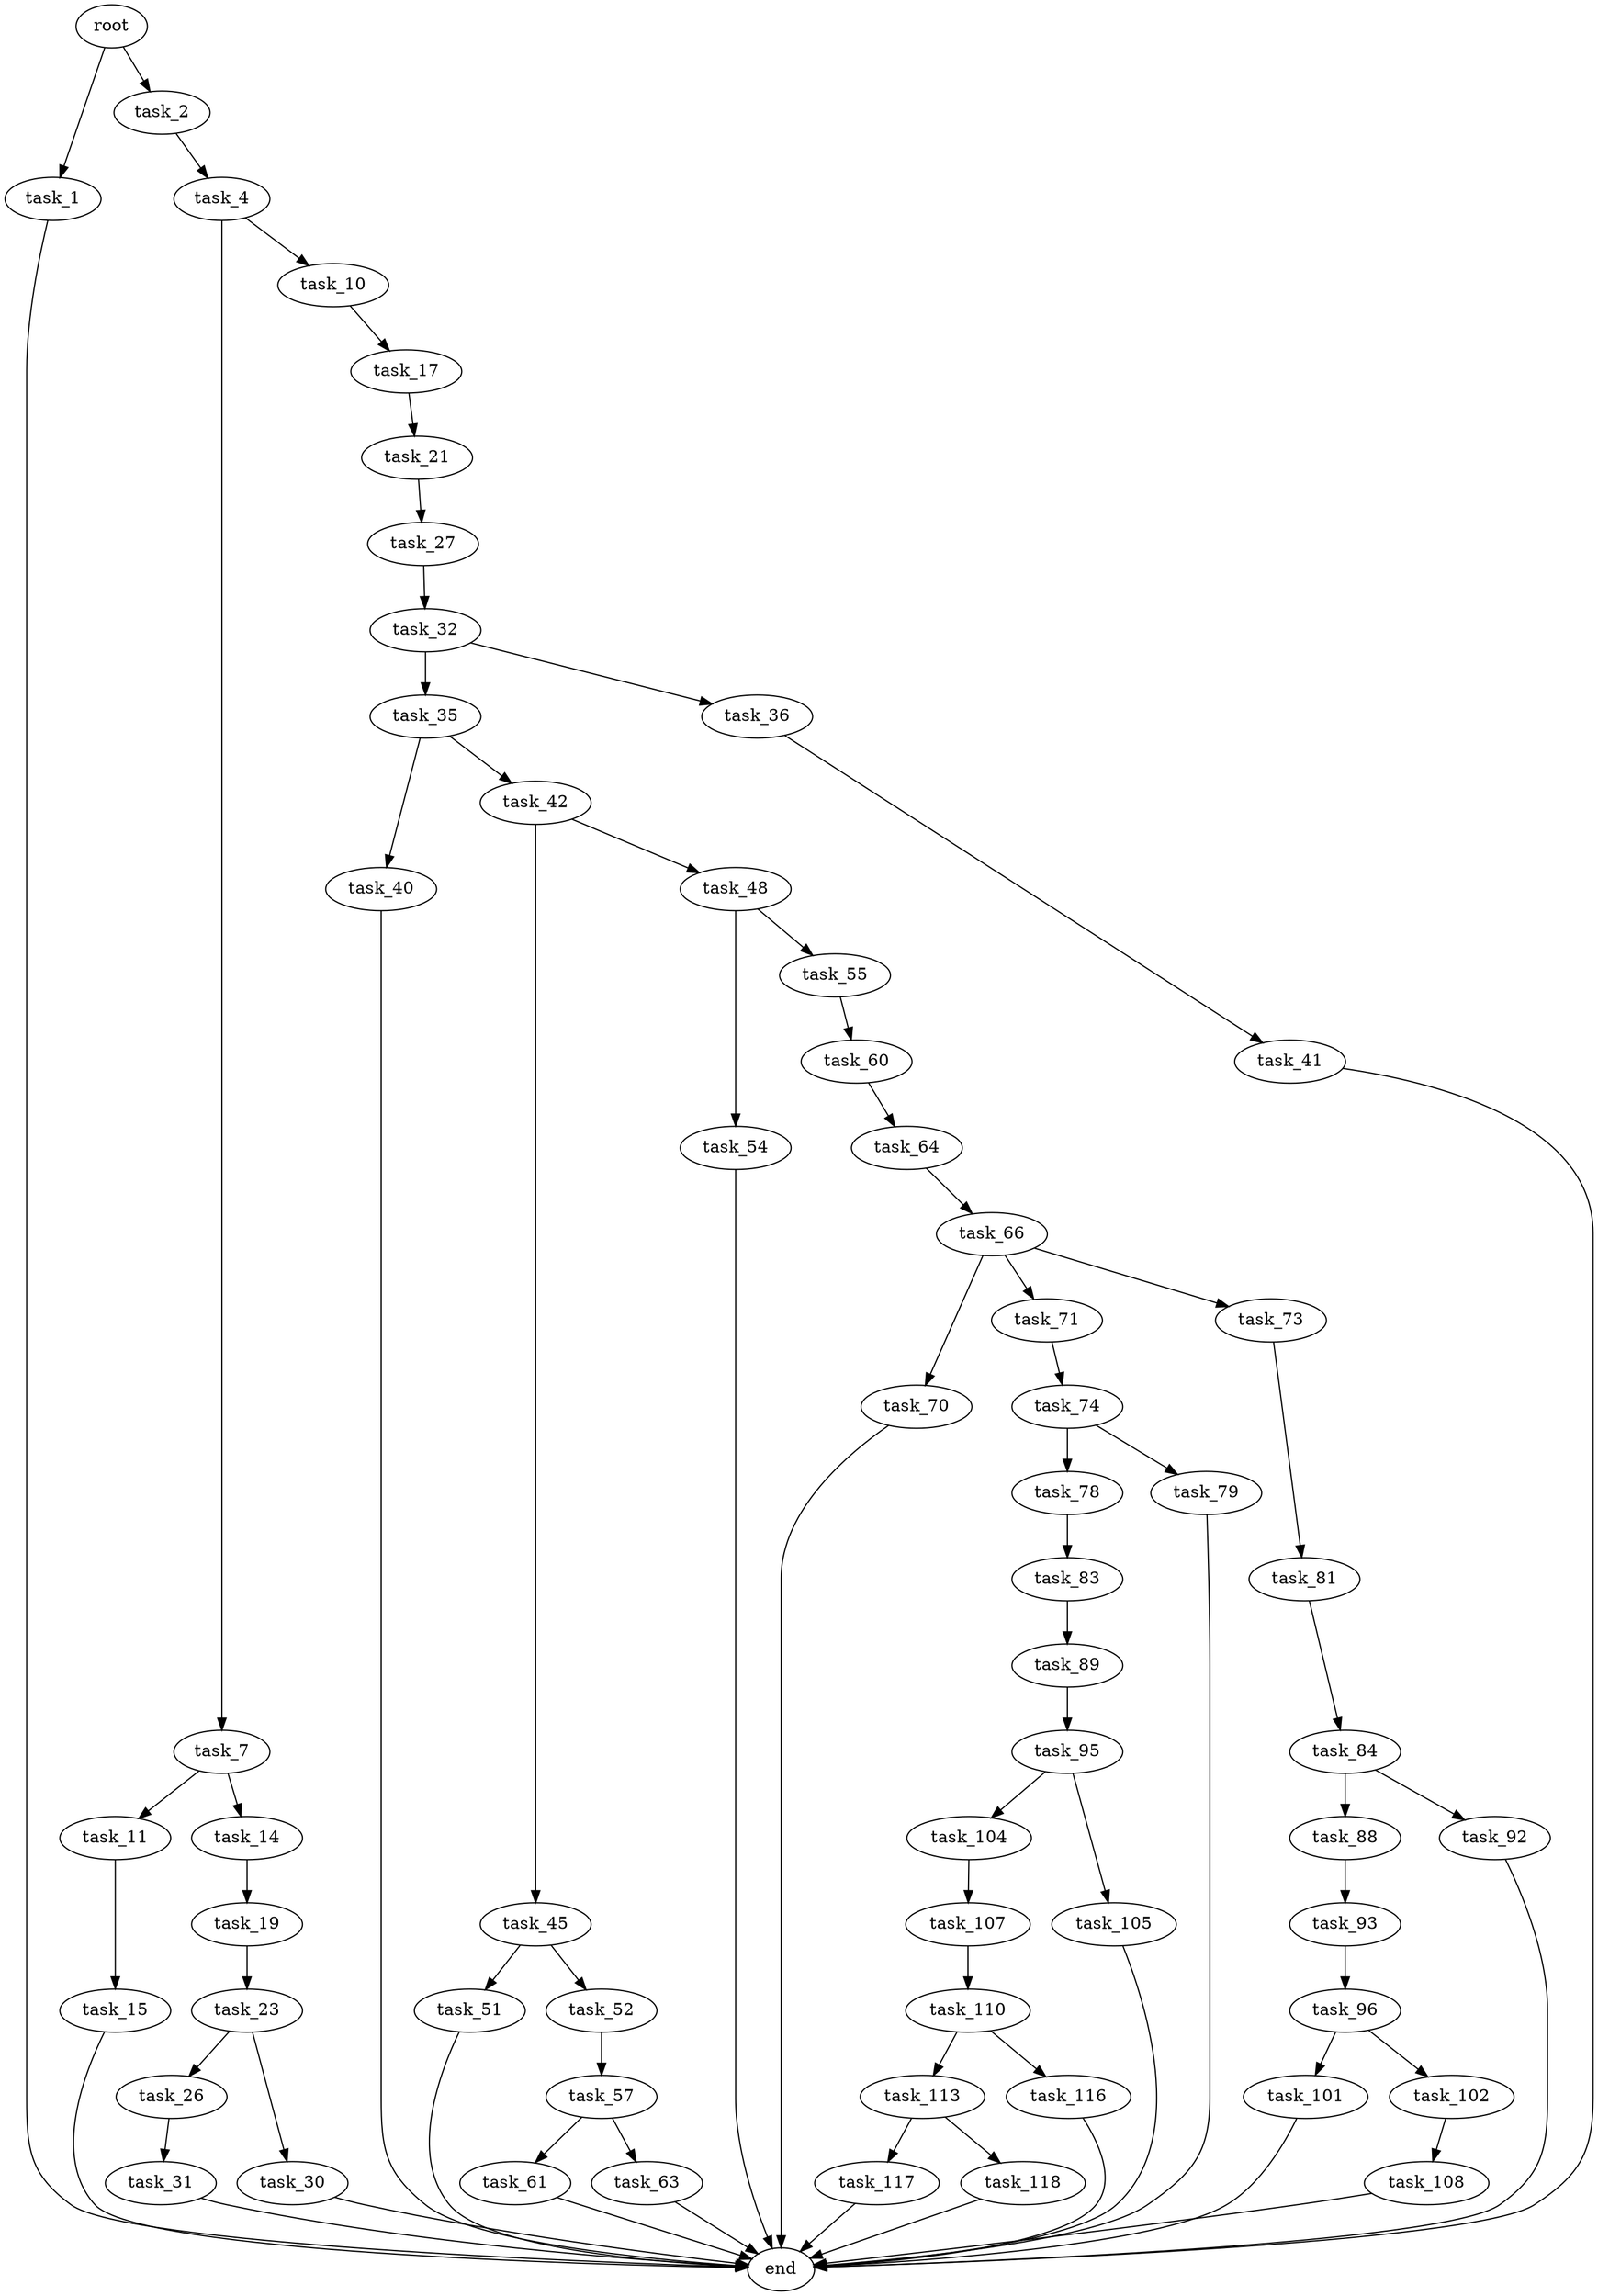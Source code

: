digraph G {
  root [size="0.000000"];
  task_1 [size="40874761486.000000"];
  task_2 [size="259884759953.000000"];
  task_4 [size="2760756230.000000"];
  task_7 [size="549755813888.000000"];
  task_10 [size="68719476736.000000"];
  task_11 [size="47841153564.000000"];
  task_14 [size="231928233984.000000"];
  task_15 [size="6719072176.000000"];
  task_17 [size="540478520291.000000"];
  task_19 [size="352060546809.000000"];
  task_21 [size="35681190076.000000"];
  task_23 [size="33606143898.000000"];
  task_26 [size="33152114664.000000"];
  task_27 [size="134217728000.000000"];
  task_30 [size="46853029856.000000"];
  task_31 [size="1144035743885.000000"];
  task_32 [size="68719476736.000000"];
  task_35 [size="29831948500.000000"];
  task_36 [size="417656762978.000000"];
  task_40 [size="732953803236.000000"];
  task_41 [size="2030924794.000000"];
  task_42 [size="1073741824000.000000"];
  task_45 [size="248453277802.000000"];
  task_48 [size="28991029248.000000"];
  task_51 [size="2451864361.000000"];
  task_52 [size="3731535699.000000"];
  task_54 [size="134217728000.000000"];
  task_55 [size="28991029248.000000"];
  task_57 [size="360812212551.000000"];
  task_60 [size="1103137853.000000"];
  task_61 [size="826985178404.000000"];
  task_63 [size="782757789696.000000"];
  task_64 [size="68719476736.000000"];
  task_66 [size="4626049990.000000"];
  task_70 [size="443290412270.000000"];
  task_71 [size="549755813888.000000"];
  task_73 [size="28991029248.000000"];
  task_74 [size="8500908714.000000"];
  task_78 [size="4170552612.000000"];
  task_79 [size="1349992034.000000"];
  task_81 [size="7483218416.000000"];
  task_83 [size="134217728000.000000"];
  task_84 [size="161765570771.000000"];
  task_88 [size="549058705349.000000"];
  task_89 [size="28991029248.000000"];
  task_92 [size="23526320318.000000"];
  task_93 [size="12309929975.000000"];
  task_95 [size="440711079.000000"];
  task_96 [size="368293445632.000000"];
  task_101 [size="8589934592.000000"];
  task_102 [size="450345630272.000000"];
  task_104 [size="328538813167.000000"];
  task_105 [size="197420707663.000000"];
  task_107 [size="1312810929.000000"];
  task_108 [size="62875591160.000000"];
  task_110 [size="3873178608.000000"];
  task_113 [size="492245549937.000000"];
  task_116 [size="134217728000.000000"];
  task_117 [size="231928233984.000000"];
  task_118 [size="1073741824000.000000"];
  end [size="0.000000"];

  root -> task_1 [size="1.000000"];
  root -> task_2 [size="1.000000"];
  task_1 -> end [size="1.000000"];
  task_2 -> task_4 [size="838860800.000000"];
  task_4 -> task_7 [size="75497472.000000"];
  task_4 -> task_10 [size="75497472.000000"];
  task_7 -> task_11 [size="536870912.000000"];
  task_7 -> task_14 [size="536870912.000000"];
  task_10 -> task_17 [size="134217728.000000"];
  task_11 -> task_15 [size="838860800.000000"];
  task_14 -> task_19 [size="301989888.000000"];
  task_15 -> end [size="1.000000"];
  task_17 -> task_21 [size="838860800.000000"];
  task_19 -> task_23 [size="679477248.000000"];
  task_21 -> task_27 [size="838860800.000000"];
  task_23 -> task_26 [size="838860800.000000"];
  task_23 -> task_30 [size="838860800.000000"];
  task_26 -> task_31 [size="33554432.000000"];
  task_27 -> task_32 [size="209715200.000000"];
  task_30 -> end [size="1.000000"];
  task_31 -> end [size="1.000000"];
  task_32 -> task_35 [size="134217728.000000"];
  task_32 -> task_36 [size="134217728.000000"];
  task_35 -> task_40 [size="536870912.000000"];
  task_35 -> task_42 [size="536870912.000000"];
  task_36 -> task_41 [size="838860800.000000"];
  task_40 -> end [size="1.000000"];
  task_41 -> end [size="1.000000"];
  task_42 -> task_45 [size="838860800.000000"];
  task_42 -> task_48 [size="838860800.000000"];
  task_45 -> task_51 [size="679477248.000000"];
  task_45 -> task_52 [size="679477248.000000"];
  task_48 -> task_54 [size="75497472.000000"];
  task_48 -> task_55 [size="75497472.000000"];
  task_51 -> end [size="1.000000"];
  task_52 -> task_57 [size="75497472.000000"];
  task_54 -> end [size="1.000000"];
  task_55 -> task_60 [size="75497472.000000"];
  task_57 -> task_61 [size="838860800.000000"];
  task_57 -> task_63 [size="838860800.000000"];
  task_60 -> task_64 [size="75497472.000000"];
  task_61 -> end [size="1.000000"];
  task_63 -> end [size="1.000000"];
  task_64 -> task_66 [size="134217728.000000"];
  task_66 -> task_70 [size="134217728.000000"];
  task_66 -> task_71 [size="134217728.000000"];
  task_66 -> task_73 [size="134217728.000000"];
  task_70 -> end [size="1.000000"];
  task_71 -> task_74 [size="536870912.000000"];
  task_73 -> task_81 [size="75497472.000000"];
  task_74 -> task_78 [size="134217728.000000"];
  task_74 -> task_79 [size="134217728.000000"];
  task_78 -> task_83 [size="301989888.000000"];
  task_79 -> end [size="1.000000"];
  task_81 -> task_84 [size="411041792.000000"];
  task_83 -> task_89 [size="209715200.000000"];
  task_84 -> task_88 [size="411041792.000000"];
  task_84 -> task_92 [size="411041792.000000"];
  task_88 -> task_93 [size="411041792.000000"];
  task_89 -> task_95 [size="75497472.000000"];
  task_92 -> end [size="1.000000"];
  task_93 -> task_96 [size="209715200.000000"];
  task_95 -> task_104 [size="33554432.000000"];
  task_95 -> task_105 [size="33554432.000000"];
  task_96 -> task_101 [size="411041792.000000"];
  task_96 -> task_102 [size="411041792.000000"];
  task_101 -> end [size="1.000000"];
  task_102 -> task_108 [size="301989888.000000"];
  task_104 -> task_107 [size="536870912.000000"];
  task_105 -> end [size="1.000000"];
  task_107 -> task_110 [size="75497472.000000"];
  task_108 -> end [size="1.000000"];
  task_110 -> task_113 [size="301989888.000000"];
  task_110 -> task_116 [size="301989888.000000"];
  task_113 -> task_117 [size="679477248.000000"];
  task_113 -> task_118 [size="679477248.000000"];
  task_116 -> end [size="1.000000"];
  task_117 -> end [size="1.000000"];
  task_118 -> end [size="1.000000"];
}
